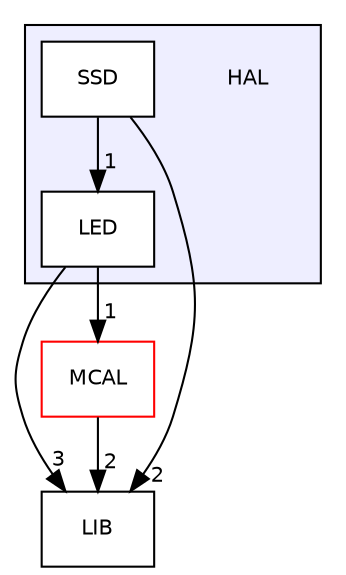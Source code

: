 digraph "HAL" {
  compound=true
  node [ fontsize="10", fontname="Helvetica"];
  edge [ labelfontsize="10", labelfontname="Helvetica"];
  subgraph clusterdir_c5b59151d6c1325e022e4ba605eb40f8 {
    graph [ bgcolor="#eeeeff", pencolor="black", label="" URL="dir_c5b59151d6c1325e022e4ba605eb40f8.html"];
    dir_c5b59151d6c1325e022e4ba605eb40f8 [shape=plaintext label="HAL"];
    dir_944990d08801950710704ec1c7b1731d [shape=box label="LED" color="black" fillcolor="white" style="filled" URL="dir_944990d08801950710704ec1c7b1731d.html"];
    dir_d6a3edbc0e164d6e138cc216b265ad9d [shape=box label="SSD" color="black" fillcolor="white" style="filled" URL="dir_d6a3edbc0e164d6e138cc216b265ad9d.html"];
  }
  dir_c49787b21523dfcd643eafa322448430 [shape=box label="LIB" URL="dir_c49787b21523dfcd643eafa322448430.html"];
  dir_aeef58f5a946ad8e66cca46db86d7cf5 [shape=box label="MCAL" fillcolor="white" style="filled" color="red" URL="dir_aeef58f5a946ad8e66cca46db86d7cf5.html"];
  dir_944990d08801950710704ec1c7b1731d->dir_c49787b21523dfcd643eafa322448430 [headlabel="3", labeldistance=1.5 headhref="dir_000002_000004.html"];
  dir_944990d08801950710704ec1c7b1731d->dir_aeef58f5a946ad8e66cca46db86d7cf5 [headlabel="1", labeldistance=1.5 headhref="dir_000002_000005.html"];
  dir_d6a3edbc0e164d6e138cc216b265ad9d->dir_944990d08801950710704ec1c7b1731d [headlabel="1", labeldistance=1.5 headhref="dir_000003_000002.html"];
  dir_d6a3edbc0e164d6e138cc216b265ad9d->dir_c49787b21523dfcd643eafa322448430 [headlabel="2", labeldistance=1.5 headhref="dir_000003_000004.html"];
  dir_aeef58f5a946ad8e66cca46db86d7cf5->dir_c49787b21523dfcd643eafa322448430 [headlabel="2", labeldistance=1.5 headhref="dir_000005_000004.html"];
}
